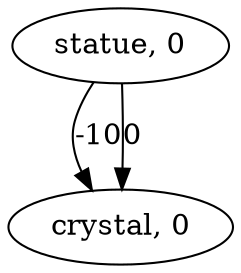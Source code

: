// scran graph
digraph {
	statue [label="statue, 0"]
	crystal [label="crystal, 4"]
	crystal [label="crystal, 0"]
	statue -> crystal [label=-10]
	statue -> crystal [label=0]
}
